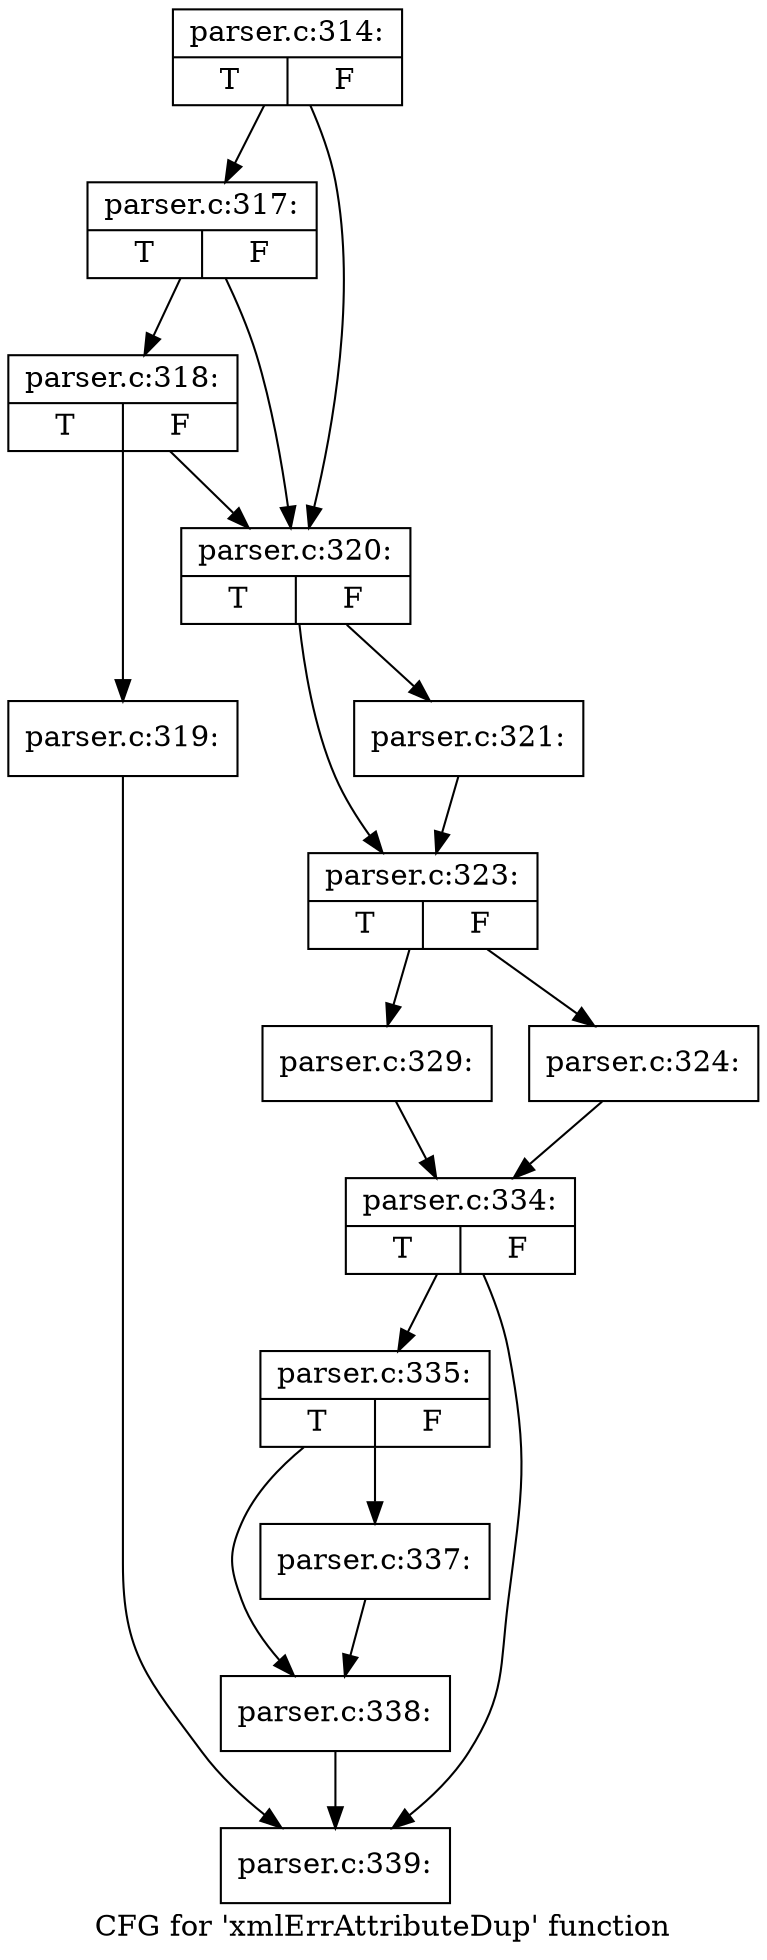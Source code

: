 digraph "CFG for 'xmlErrAttributeDup' function" {
	label="CFG for 'xmlErrAttributeDup' function";

	Node0x55d73c0f17d0 [shape=record,label="{parser.c:314:|{<s0>T|<s1>F}}"];
	Node0x55d73c0f17d0 -> Node0x55d73c0f2590;
	Node0x55d73c0f17d0 -> Node0x55d73c0f24c0;
	Node0x55d73c0f2590 [shape=record,label="{parser.c:317:|{<s0>T|<s1>F}}"];
	Node0x55d73c0f2590 -> Node0x55d73c0f2510;
	Node0x55d73c0f2590 -> Node0x55d73c0f24c0;
	Node0x55d73c0f2510 [shape=record,label="{parser.c:318:|{<s0>T|<s1>F}}"];
	Node0x55d73c0f2510 -> Node0x55d73c0f2470;
	Node0x55d73c0f2510 -> Node0x55d73c0f24c0;
	Node0x55d73c0f2470 [shape=record,label="{parser.c:319:}"];
	Node0x55d73c0f2470 -> Node0x55d73c0f47a0;
	Node0x55d73c0f24c0 [shape=record,label="{parser.c:320:|{<s0>T|<s1>F}}"];
	Node0x55d73c0f24c0 -> Node0x55d73c0f2ec0;
	Node0x55d73c0f24c0 -> Node0x55d73c0f2f10;
	Node0x55d73c0f2ec0 [shape=record,label="{parser.c:321:}"];
	Node0x55d73c0f2ec0 -> Node0x55d73c0f2f10;
	Node0x55d73c0f2f10 [shape=record,label="{parser.c:323:|{<s0>T|<s1>F}}"];
	Node0x55d73c0f2f10 -> Node0x55d73c0f3430;
	Node0x55d73c0f2f10 -> Node0x55d73c0f34d0;
	Node0x55d73c0f3430 [shape=record,label="{parser.c:324:}"];
	Node0x55d73c0f3430 -> Node0x55d73c0f3480;
	Node0x55d73c0f34d0 [shape=record,label="{parser.c:329:}"];
	Node0x55d73c0f34d0 -> Node0x55d73c0f3480;
	Node0x55d73c0f3480 [shape=record,label="{parser.c:334:|{<s0>T|<s1>F}}"];
	Node0x55d73c0f3480 -> Node0x55d73c0f4750;
	Node0x55d73c0f3480 -> Node0x55d73c0f47a0;
	Node0x55d73c0f4750 [shape=record,label="{parser.c:335:|{<s0>T|<s1>F}}"];
	Node0x55d73c0f4750 -> Node0x55d73c0f5210;
	Node0x55d73c0f4750 -> Node0x55d73c0f5260;
	Node0x55d73c0f5210 [shape=record,label="{parser.c:337:}"];
	Node0x55d73c0f5210 -> Node0x55d73c0f5260;
	Node0x55d73c0f5260 [shape=record,label="{parser.c:338:}"];
	Node0x55d73c0f5260 -> Node0x55d73c0f47a0;
	Node0x55d73c0f47a0 [shape=record,label="{parser.c:339:}"];
}
